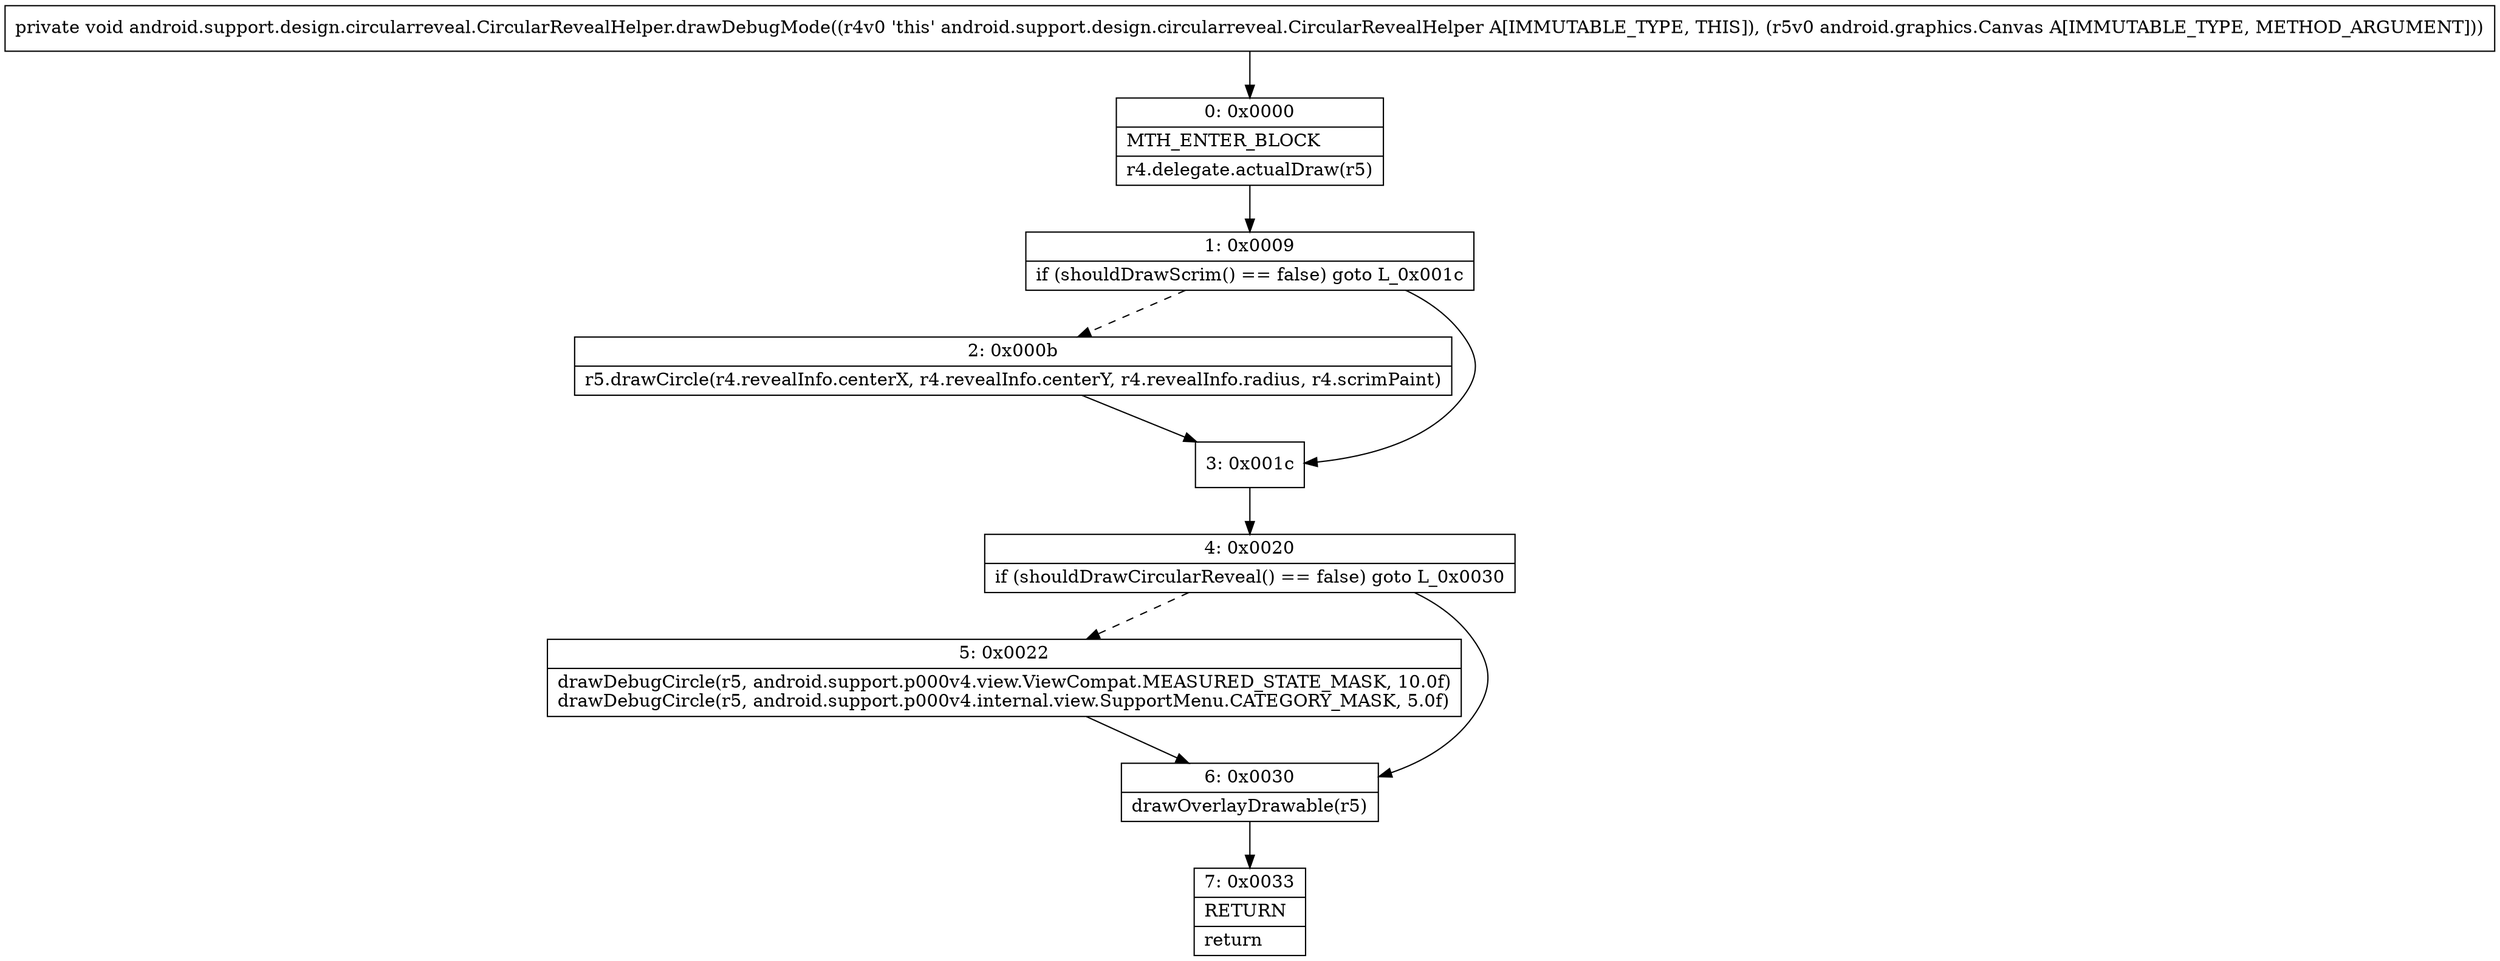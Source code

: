 digraph "CFG forandroid.support.design.circularreveal.CircularRevealHelper.drawDebugMode(Landroid\/graphics\/Canvas;)V" {
Node_0 [shape=record,label="{0\:\ 0x0000|MTH_ENTER_BLOCK\l|r4.delegate.actualDraw(r5)\l}"];
Node_1 [shape=record,label="{1\:\ 0x0009|if (shouldDrawScrim() == false) goto L_0x001c\l}"];
Node_2 [shape=record,label="{2\:\ 0x000b|r5.drawCircle(r4.revealInfo.centerX, r4.revealInfo.centerY, r4.revealInfo.radius, r4.scrimPaint)\l}"];
Node_3 [shape=record,label="{3\:\ 0x001c}"];
Node_4 [shape=record,label="{4\:\ 0x0020|if (shouldDrawCircularReveal() == false) goto L_0x0030\l}"];
Node_5 [shape=record,label="{5\:\ 0x0022|drawDebugCircle(r5, android.support.p000v4.view.ViewCompat.MEASURED_STATE_MASK, 10.0f)\ldrawDebugCircle(r5, android.support.p000v4.internal.view.SupportMenu.CATEGORY_MASK, 5.0f)\l}"];
Node_6 [shape=record,label="{6\:\ 0x0030|drawOverlayDrawable(r5)\l}"];
Node_7 [shape=record,label="{7\:\ 0x0033|RETURN\l|return\l}"];
MethodNode[shape=record,label="{private void android.support.design.circularreveal.CircularRevealHelper.drawDebugMode((r4v0 'this' android.support.design.circularreveal.CircularRevealHelper A[IMMUTABLE_TYPE, THIS]), (r5v0 android.graphics.Canvas A[IMMUTABLE_TYPE, METHOD_ARGUMENT])) }"];
MethodNode -> Node_0;
Node_0 -> Node_1;
Node_1 -> Node_2[style=dashed];
Node_1 -> Node_3;
Node_2 -> Node_3;
Node_3 -> Node_4;
Node_4 -> Node_5[style=dashed];
Node_4 -> Node_6;
Node_5 -> Node_6;
Node_6 -> Node_7;
}

